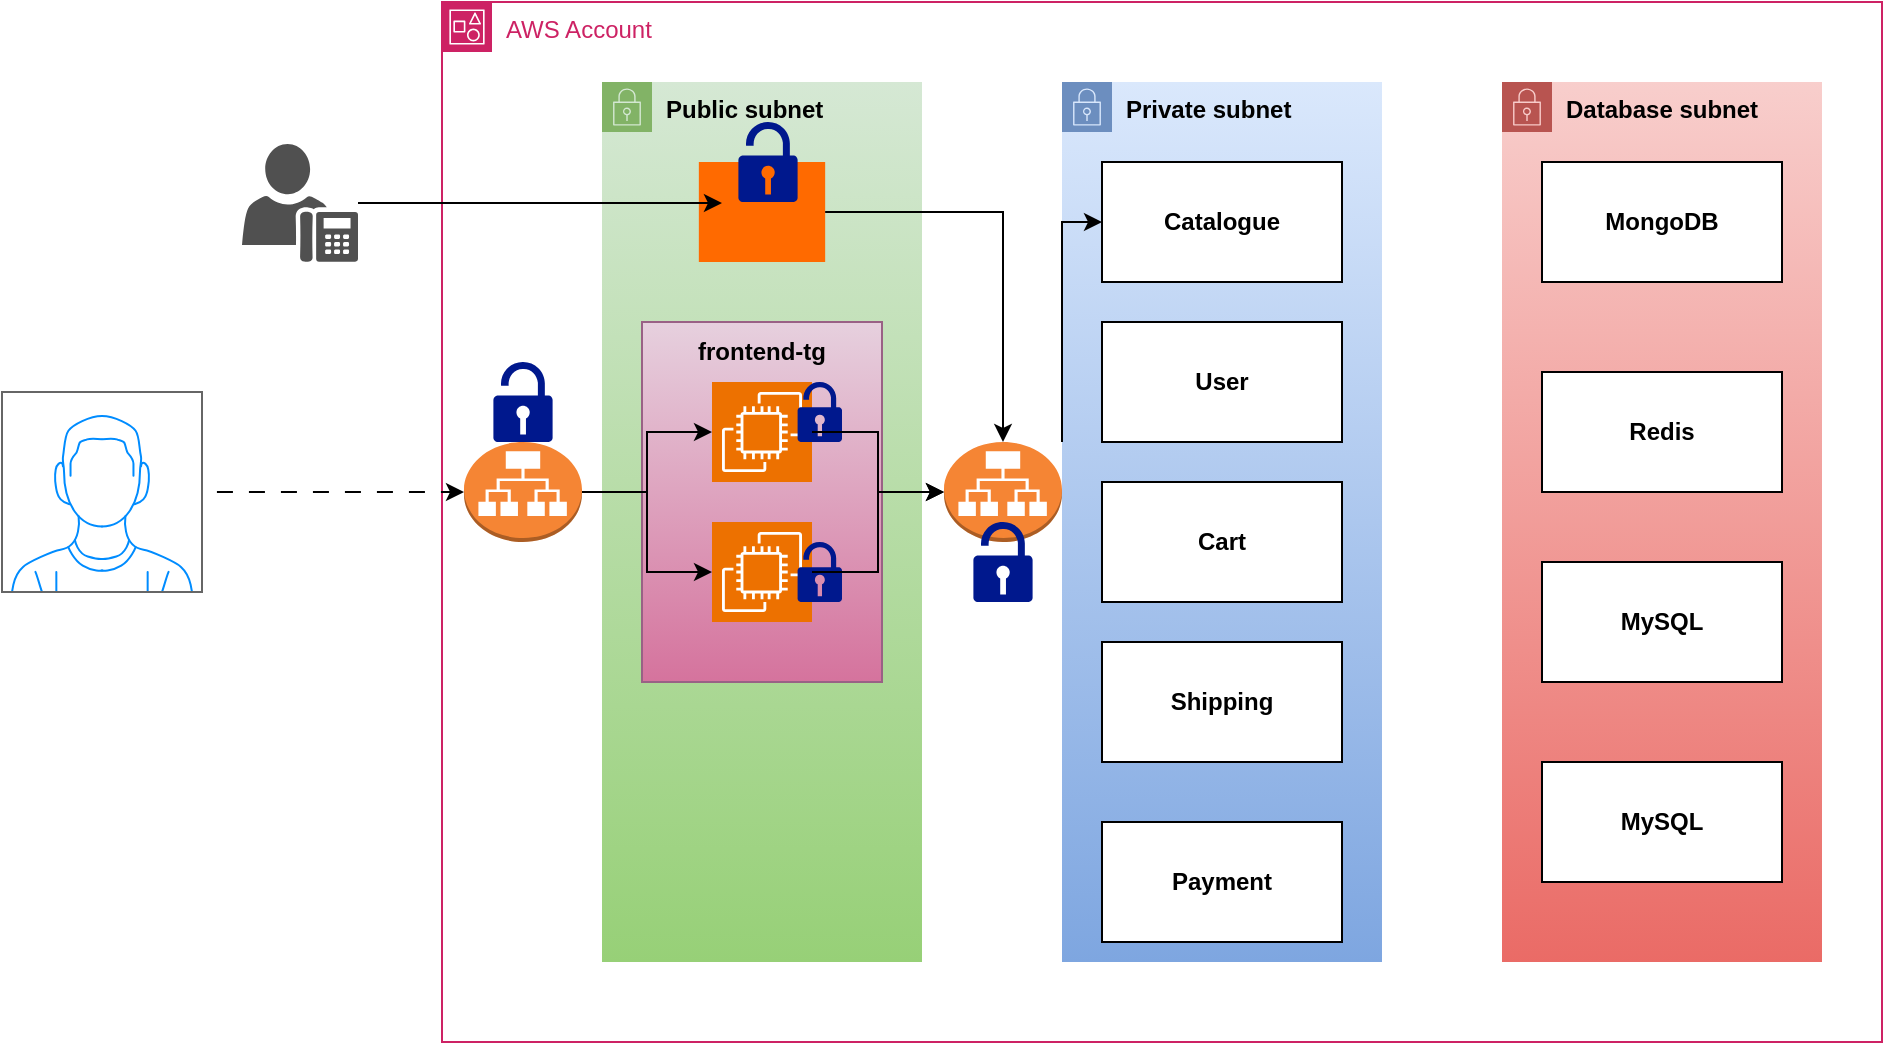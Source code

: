 <mxfile version="28.2.8">
  <diagram name="Page-1" id="qpUx2VrfvWBYGGBiBJJE">
    <mxGraphModel dx="1796" dy="563" grid="1" gridSize="10" guides="1" tooltips="1" connect="1" arrows="1" fold="1" page="1" pageScale="1" pageWidth="850" pageHeight="1100" math="0" shadow="0">
      <root>
        <mxCell id="0" />
        <mxCell id="1" parent="0" />
        <mxCell id="MrNx-WvCg45tO7X31yC5-1" value="AWS Account" style="points=[[0,0],[0.25,0],[0.5,0],[0.75,0],[1,0],[1,0.25],[1,0.5],[1,0.75],[1,1],[0.75,1],[0.5,1],[0.25,1],[0,1],[0,0.75],[0,0.5],[0,0.25]];outlineConnect=0;gradientColor=none;html=1;whiteSpace=wrap;fontSize=12;fontStyle=0;container=1;pointerEvents=0;collapsible=0;recursiveResize=0;shape=mxgraph.aws4.group;grIcon=mxgraph.aws4.group_account;strokeColor=#CD2264;fillColor=none;verticalAlign=top;align=left;spacingLeft=30;fontColor=#CD2264;dashed=0;" vertex="1" parent="1">
          <mxGeometry x="120" y="40" width="720" height="520" as="geometry" />
        </mxCell>
        <mxCell id="MrNx-WvCg45tO7X31yC5-2" value="&lt;b&gt;Public subnet&lt;/b&gt;" style="points=[[0,0],[0.25,0],[0.5,0],[0.75,0],[1,0],[1,0.25],[1,0.5],[1,0.75],[1,1],[0.75,1],[0.5,1],[0.25,1],[0,1],[0,0.75],[0,0.5],[0,0.25]];outlineConnect=0;gradientColor=#97d077;html=1;whiteSpace=wrap;fontSize=12;fontStyle=0;container=1;pointerEvents=0;collapsible=0;recursiveResize=0;shape=mxgraph.aws4.group;grIcon=mxgraph.aws4.group_security_group;grStroke=0;strokeColor=#82b366;fillColor=#d5e8d4;verticalAlign=top;align=left;spacingLeft=30;dashed=0;" vertex="1" parent="MrNx-WvCg45tO7X31yC5-1">
          <mxGeometry x="80" y="40" width="160" height="440" as="geometry" />
        </mxCell>
        <mxCell id="MrNx-WvCg45tO7X31yC5-11" value="" style="rounded=0;whiteSpace=wrap;html=1;fillColor=#e6d0de;gradientColor=#d5739d;strokeColor=#996185;" vertex="1" parent="MrNx-WvCg45tO7X31yC5-2">
          <mxGeometry x="20" y="120" width="120" height="180" as="geometry" />
        </mxCell>
        <mxCell id="MrNx-WvCg45tO7X31yC5-12" value="" style="sketch=0;points=[[0,0,0],[0.25,0,0],[0.5,0,0],[0.75,0,0],[1,0,0],[0,1,0],[0.25,1,0],[0.5,1,0],[0.75,1,0],[1,1,0],[0,0.25,0],[0,0.5,0],[0,0.75,0],[1,0.25,0],[1,0.5,0],[1,0.75,0]];outlineConnect=0;fontColor=#232F3E;fillColor=#ED7100;strokeColor=#ffffff;dashed=0;verticalLabelPosition=bottom;verticalAlign=top;align=center;html=1;fontSize=12;fontStyle=0;aspect=fixed;shape=mxgraph.aws4.resourceIcon;resIcon=mxgraph.aws4.ec2;" vertex="1" parent="MrNx-WvCg45tO7X31yC5-2">
          <mxGeometry x="55" y="150" width="50" height="50" as="geometry" />
        </mxCell>
        <mxCell id="MrNx-WvCg45tO7X31yC5-13" value="" style="sketch=0;points=[[0,0,0],[0.25,0,0],[0.5,0,0],[0.75,0,0],[1,0,0],[0,1,0],[0.25,1,0],[0.5,1,0],[0.75,1,0],[1,1,0],[0,0.25,0],[0,0.5,0],[0,0.75,0],[1,0.25,0],[1,0.5,0],[1,0.75,0]];outlineConnect=0;fontColor=#232F3E;fillColor=#ED7100;strokeColor=#ffffff;dashed=0;verticalLabelPosition=bottom;verticalAlign=top;align=center;html=1;fontSize=12;fontStyle=0;aspect=fixed;shape=mxgraph.aws4.resourceIcon;resIcon=mxgraph.aws4.ec2;" vertex="1" parent="MrNx-WvCg45tO7X31yC5-2">
          <mxGeometry x="55" y="220" width="50" height="50" as="geometry" />
        </mxCell>
        <mxCell id="MrNx-WvCg45tO7X31yC5-14" value="&lt;b&gt;frontend-tg&lt;/b&gt;" style="text;html=1;whiteSpace=wrap;strokeColor=none;fillColor=none;align=center;verticalAlign=middle;rounded=0;" vertex="1" parent="MrNx-WvCg45tO7X31yC5-2">
          <mxGeometry x="40" y="120" width="80" height="30" as="geometry" />
        </mxCell>
        <mxCell id="MrNx-WvCg45tO7X31yC5-15" value="" style="sketch=0;aspect=fixed;pointerEvents=1;shadow=0;dashed=0;html=1;strokeColor=none;labelPosition=center;verticalLabelPosition=bottom;verticalAlign=top;align=center;fillColor=#00188D;shape=mxgraph.mscae.enterprise.lock_unlocked" vertex="1" parent="MrNx-WvCg45tO7X31yC5-2">
          <mxGeometry x="97.8" y="150" width="22.2" height="30" as="geometry" />
        </mxCell>
        <mxCell id="MrNx-WvCg45tO7X31yC5-16" value="" style="sketch=0;aspect=fixed;pointerEvents=1;shadow=0;dashed=0;html=1;strokeColor=none;labelPosition=center;verticalLabelPosition=bottom;verticalAlign=top;align=center;fillColor=#00188D;shape=mxgraph.mscae.enterprise.lock_unlocked" vertex="1" parent="MrNx-WvCg45tO7X31yC5-2">
          <mxGeometry x="97.8" y="230" width="22.2" height="30" as="geometry" />
        </mxCell>
        <mxCell id="MrNx-WvCg45tO7X31yC5-36" value="" style="points=[];aspect=fixed;html=1;align=center;shadow=0;dashed=0;fillColor=#FF6A00;strokeColor=none;shape=mxgraph.alibaba_cloud.bastionhost;" vertex="1" parent="MrNx-WvCg45tO7X31yC5-2">
          <mxGeometry x="48.42" y="40" width="63.16" height="50" as="geometry" />
        </mxCell>
        <mxCell id="MrNx-WvCg45tO7X31yC5-40" value="" style="sketch=0;aspect=fixed;pointerEvents=1;shadow=0;dashed=0;html=1;strokeColor=none;labelPosition=center;verticalLabelPosition=bottom;verticalAlign=top;align=center;fillColor=#00188D;shape=mxgraph.mscae.enterprise.lock_unlocked" vertex="1" parent="MrNx-WvCg45tO7X31yC5-2">
          <mxGeometry x="68.2" y="20" width="29.6" height="40" as="geometry" />
        </mxCell>
        <mxCell id="MrNx-WvCg45tO7X31yC5-3" value="&lt;b&gt;Private subnet&lt;/b&gt;" style="points=[[0,0],[0.25,0],[0.5,0],[0.75,0],[1,0],[1,0.25],[1,0.5],[1,0.75],[1,1],[0.75,1],[0.5,1],[0.25,1],[0,1],[0,0.75],[0,0.5],[0,0.25]];outlineConnect=0;gradientColor=#7ea6e0;html=1;whiteSpace=wrap;fontSize=12;fontStyle=0;container=1;pointerEvents=0;collapsible=0;recursiveResize=0;shape=mxgraph.aws4.group;grIcon=mxgraph.aws4.group_security_group;grStroke=0;strokeColor=#6c8ebf;fillColor=#dae8fc;verticalAlign=top;align=left;spacingLeft=30;dashed=0;" vertex="1" parent="MrNx-WvCg45tO7X31yC5-1">
          <mxGeometry x="310" y="40" width="160" height="440" as="geometry" />
        </mxCell>
        <mxCell id="MrNx-WvCg45tO7X31yC5-22" value="&lt;b&gt;Catalogue&lt;/b&gt;" style="rounded=0;whiteSpace=wrap;html=1;" vertex="1" parent="MrNx-WvCg45tO7X31yC5-3">
          <mxGeometry x="20" y="40" width="120" height="60" as="geometry" />
        </mxCell>
        <mxCell id="MrNx-WvCg45tO7X31yC5-26" value="&lt;b&gt;User&lt;/b&gt;" style="rounded=0;whiteSpace=wrap;html=1;" vertex="1" parent="MrNx-WvCg45tO7X31yC5-3">
          <mxGeometry x="20" y="120" width="120" height="60" as="geometry" />
        </mxCell>
        <mxCell id="MrNx-WvCg45tO7X31yC5-27" value="&lt;b&gt;Cart&lt;/b&gt;" style="rounded=0;whiteSpace=wrap;html=1;" vertex="1" parent="MrNx-WvCg45tO7X31yC5-3">
          <mxGeometry x="20" y="200" width="120" height="60" as="geometry" />
        </mxCell>
        <mxCell id="MrNx-WvCg45tO7X31yC5-28" value="&lt;b&gt;Shipping&lt;/b&gt;" style="rounded=0;whiteSpace=wrap;html=1;" vertex="1" parent="MrNx-WvCg45tO7X31yC5-3">
          <mxGeometry x="20" y="280" width="120" height="60" as="geometry" />
        </mxCell>
        <mxCell id="MrNx-WvCg45tO7X31yC5-29" value="&lt;b&gt;Payment&lt;/b&gt;" style="rounded=0;whiteSpace=wrap;html=1;" vertex="1" parent="MrNx-WvCg45tO7X31yC5-3">
          <mxGeometry x="20" y="370" width="120" height="60" as="geometry" />
        </mxCell>
        <mxCell id="MrNx-WvCg45tO7X31yC5-4" value="&lt;b&gt;Database subnet&lt;/b&gt;" style="points=[[0,0],[0.25,0],[0.5,0],[0.75,0],[1,0],[1,0.25],[1,0.5],[1,0.75],[1,1],[0.75,1],[0.5,1],[0.25,1],[0,1],[0,0.75],[0,0.5],[0,0.25]];outlineConnect=0;gradientColor=#ea6b66;html=1;whiteSpace=wrap;fontSize=12;fontStyle=0;container=1;pointerEvents=0;collapsible=0;recursiveResize=0;shape=mxgraph.aws4.group;grIcon=mxgraph.aws4.group_security_group;grStroke=0;strokeColor=#b85450;fillColor=#f8cecc;verticalAlign=top;align=left;spacingLeft=30;dashed=0;" vertex="1" parent="MrNx-WvCg45tO7X31yC5-1">
          <mxGeometry x="530" y="40" width="160" height="440" as="geometry" />
        </mxCell>
        <mxCell id="MrNx-WvCg45tO7X31yC5-31" value="&lt;b&gt;MongoDB&lt;/b&gt;" style="rounded=0;whiteSpace=wrap;html=1;" vertex="1" parent="MrNx-WvCg45tO7X31yC5-4">
          <mxGeometry x="20" y="40" width="120" height="60" as="geometry" />
        </mxCell>
        <mxCell id="MrNx-WvCg45tO7X31yC5-32" value="&lt;b&gt;Redis&lt;/b&gt;" style="rounded=0;whiteSpace=wrap;html=1;" vertex="1" parent="MrNx-WvCg45tO7X31yC5-4">
          <mxGeometry x="20" y="145" width="120" height="60" as="geometry" />
        </mxCell>
        <mxCell id="MrNx-WvCg45tO7X31yC5-33" value="&lt;b&gt;MySQL&lt;/b&gt;" style="rounded=0;whiteSpace=wrap;html=1;" vertex="1" parent="MrNx-WvCg45tO7X31yC5-4">
          <mxGeometry x="20" y="240" width="120" height="60" as="geometry" />
        </mxCell>
        <mxCell id="MrNx-WvCg45tO7X31yC5-34" value="&lt;b&gt;MySQL&lt;/b&gt;" style="rounded=0;whiteSpace=wrap;html=1;" vertex="1" parent="MrNx-WvCg45tO7X31yC5-4">
          <mxGeometry x="20" y="340" width="120" height="60" as="geometry" />
        </mxCell>
        <mxCell id="MrNx-WvCg45tO7X31yC5-5" value="" style="outlineConnect=0;dashed=0;verticalLabelPosition=bottom;verticalAlign=top;align=center;html=1;shape=mxgraph.aws3.application_load_balancer;fillColor=#F58534;gradientColor=none;" vertex="1" parent="MrNx-WvCg45tO7X31yC5-1">
          <mxGeometry x="11" y="220" width="59" height="50" as="geometry" />
        </mxCell>
        <mxCell id="MrNx-WvCg45tO7X31yC5-6" value="" style="sketch=0;aspect=fixed;pointerEvents=1;shadow=0;dashed=0;html=1;strokeColor=none;labelPosition=center;verticalLabelPosition=bottom;verticalAlign=top;align=center;fillColor=#00188D;shape=mxgraph.mscae.enterprise.lock_unlocked" vertex="1" parent="MrNx-WvCg45tO7X31yC5-1">
          <mxGeometry x="25.7" y="180" width="29.6" height="40" as="geometry" />
        </mxCell>
        <mxCell id="MrNx-WvCg45tO7X31yC5-17" style="edgeStyle=orthogonalEdgeStyle;rounded=0;orthogonalLoop=1;jettySize=auto;html=1;entryX=0;entryY=0.5;entryDx=0;entryDy=0;entryPerimeter=0;" edge="1" parent="MrNx-WvCg45tO7X31yC5-1" source="MrNx-WvCg45tO7X31yC5-5" target="MrNx-WvCg45tO7X31yC5-12">
          <mxGeometry relative="1" as="geometry" />
        </mxCell>
        <mxCell id="MrNx-WvCg45tO7X31yC5-18" style="edgeStyle=orthogonalEdgeStyle;rounded=0;orthogonalLoop=1;jettySize=auto;html=1;entryX=0;entryY=0.5;entryDx=0;entryDy=0;entryPerimeter=0;" edge="1" parent="MrNx-WvCg45tO7X31yC5-1" source="MrNx-WvCg45tO7X31yC5-5" target="MrNx-WvCg45tO7X31yC5-13">
          <mxGeometry relative="1" as="geometry" />
        </mxCell>
        <mxCell id="MrNx-WvCg45tO7X31yC5-25" style="edgeStyle=orthogonalEdgeStyle;rounded=0;orthogonalLoop=1;jettySize=auto;html=1;entryX=0;entryY=0.5;entryDx=0;entryDy=0;" edge="1" parent="MrNx-WvCg45tO7X31yC5-1" source="MrNx-WvCg45tO7X31yC5-21" target="MrNx-WvCg45tO7X31yC5-22">
          <mxGeometry relative="1" as="geometry">
            <Array as="points">
              <mxPoint x="310" y="245" />
              <mxPoint x="310" y="110" />
            </Array>
          </mxGeometry>
        </mxCell>
        <mxCell id="MrNx-WvCg45tO7X31yC5-21" value="" style="outlineConnect=0;dashed=0;verticalLabelPosition=bottom;verticalAlign=top;align=center;html=1;shape=mxgraph.aws3.application_load_balancer;fillColor=#F58534;gradientColor=none;" vertex="1" parent="MrNx-WvCg45tO7X31yC5-1">
          <mxGeometry x="251" y="220" width="59" height="50" as="geometry" />
        </mxCell>
        <mxCell id="MrNx-WvCg45tO7X31yC5-23" style="edgeStyle=orthogonalEdgeStyle;rounded=0;orthogonalLoop=1;jettySize=auto;html=1;entryX=0;entryY=0.5;entryDx=0;entryDy=0;entryPerimeter=0;" edge="1" parent="MrNx-WvCg45tO7X31yC5-1" source="MrNx-WvCg45tO7X31yC5-12" target="MrNx-WvCg45tO7X31yC5-21">
          <mxGeometry relative="1" as="geometry" />
        </mxCell>
        <mxCell id="MrNx-WvCg45tO7X31yC5-24" style="edgeStyle=orthogonalEdgeStyle;rounded=0;orthogonalLoop=1;jettySize=auto;html=1;" edge="1" parent="MrNx-WvCg45tO7X31yC5-1" source="MrNx-WvCg45tO7X31yC5-13" target="MrNx-WvCg45tO7X31yC5-21">
          <mxGeometry relative="1" as="geometry" />
        </mxCell>
        <mxCell id="MrNx-WvCg45tO7X31yC5-37" style="edgeStyle=orthogonalEdgeStyle;rounded=0;orthogonalLoop=1;jettySize=auto;html=1;entryX=0.5;entryY=0;entryDx=0;entryDy=0;entryPerimeter=0;" edge="1" parent="MrNx-WvCg45tO7X31yC5-1" source="MrNx-WvCg45tO7X31yC5-36" target="MrNx-WvCg45tO7X31yC5-21">
          <mxGeometry relative="1" as="geometry" />
        </mxCell>
        <mxCell id="MrNx-WvCg45tO7X31yC5-41" value="" style="sketch=0;aspect=fixed;pointerEvents=1;shadow=0;dashed=0;html=1;strokeColor=none;labelPosition=center;verticalLabelPosition=bottom;verticalAlign=top;align=center;fillColor=#00188D;shape=mxgraph.mscae.enterprise.lock_unlocked" vertex="1" parent="MrNx-WvCg45tO7X31yC5-1">
          <mxGeometry x="265.7" y="260" width="29.6" height="40" as="geometry" />
        </mxCell>
        <mxCell id="MrNx-WvCg45tO7X31yC5-20" style="edgeStyle=orthogonalEdgeStyle;rounded=0;orthogonalLoop=1;jettySize=auto;html=1;flowAnimation=1;" edge="1" parent="1" source="MrNx-WvCg45tO7X31yC5-19" target="MrNx-WvCg45tO7X31yC5-5">
          <mxGeometry relative="1" as="geometry" />
        </mxCell>
        <mxCell id="MrNx-WvCg45tO7X31yC5-19" value="" style="verticalLabelPosition=bottom;shadow=0;dashed=0;align=center;html=1;verticalAlign=top;strokeWidth=1;shape=mxgraph.mockup.containers.userMale;strokeColor=#666666;strokeColor2=#008cff;" vertex="1" parent="1">
          <mxGeometry x="-100" y="235" width="100" height="100" as="geometry" />
        </mxCell>
        <mxCell id="MrNx-WvCg45tO7X31yC5-38" value="" style="sketch=0;pointerEvents=1;shadow=0;dashed=0;html=1;strokeColor=none;fillColor=#505050;labelPosition=center;verticalLabelPosition=bottom;verticalAlign=top;outlineConnect=0;align=center;shape=mxgraph.office.users.um_enabled_user;" vertex="1" parent="1">
          <mxGeometry x="20" y="111" width="58" height="59" as="geometry" />
        </mxCell>
        <mxCell id="MrNx-WvCg45tO7X31yC5-39" style="edgeStyle=orthogonalEdgeStyle;rounded=0;orthogonalLoop=1;jettySize=auto;html=1;entryX=0.183;entryY=0.41;entryDx=0;entryDy=0;entryPerimeter=0;" edge="1" parent="1" source="MrNx-WvCg45tO7X31yC5-38" target="MrNx-WvCg45tO7X31yC5-36">
          <mxGeometry relative="1" as="geometry" />
        </mxCell>
      </root>
    </mxGraphModel>
  </diagram>
</mxfile>
